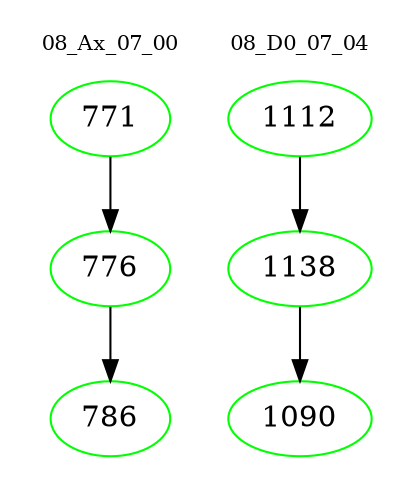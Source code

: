 digraph{
subgraph cluster_0 {
color = white
label = "08_Ax_07_00";
fontsize=10;
T0_771 [label="771", color="green"]
T0_771 -> T0_776 [color="black"]
T0_776 [label="776", color="green"]
T0_776 -> T0_786 [color="black"]
T0_786 [label="786", color="green"]
}
subgraph cluster_1 {
color = white
label = "08_D0_07_04";
fontsize=10;
T1_1112 [label="1112", color="green"]
T1_1112 -> T1_1138 [color="black"]
T1_1138 [label="1138", color="green"]
T1_1138 -> T1_1090 [color="black"]
T1_1090 [label="1090", color="green"]
}
}
